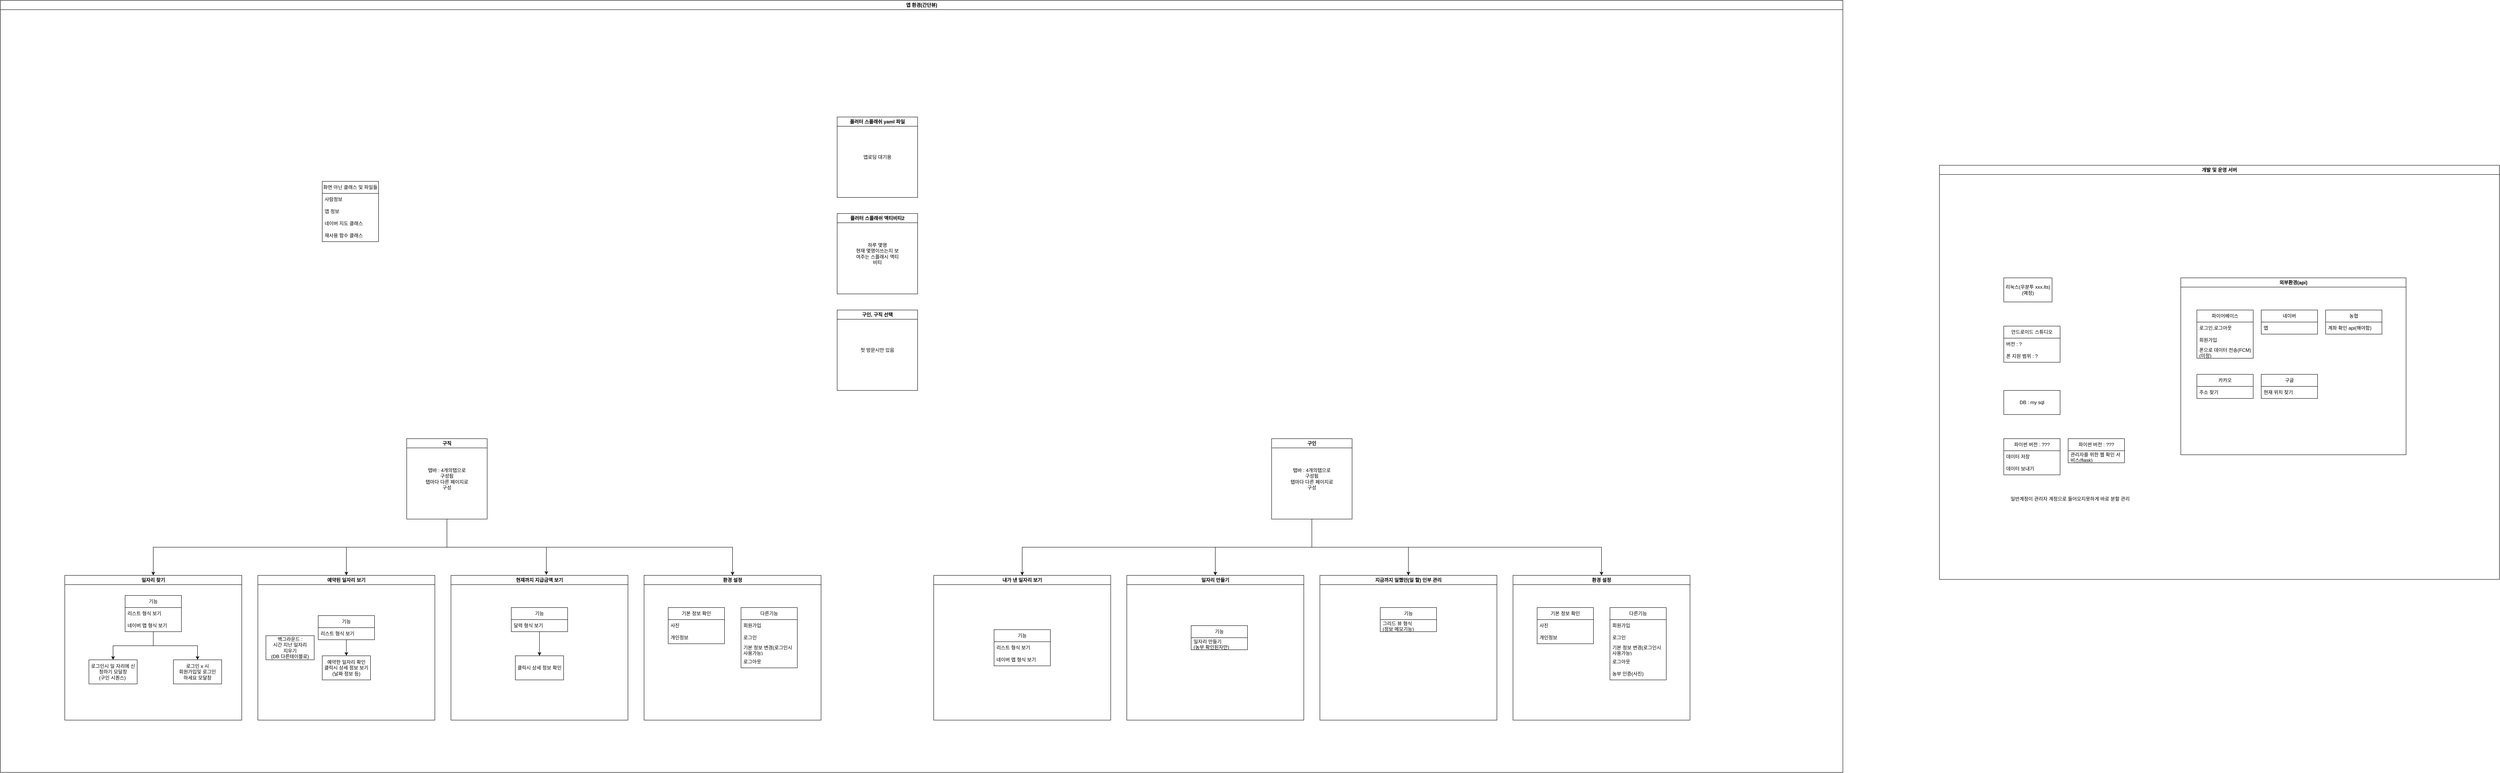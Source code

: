<mxfile version="24.8.6">
  <diagram name="페이지-1" id="TDYNMtbd1yHOxDJTU4Gy">
    <mxGraphModel dx="10254" dy="3767" grid="1" gridSize="10" guides="1" tooltips="1" connect="1" arrows="1" fold="1" page="1" pageScale="1" pageWidth="827" pageHeight="1169" math="0" shadow="0">
      <root>
        <mxCell id="0" />
        <mxCell id="1" parent="0" />
        <mxCell id="QQe4mR2kQ2VdSt_prMhj-5" value="플러터 스플래쉬 yaml 파일" style="swimlane;whiteSpace=wrap;html=1;" vertex="1" parent="1">
          <mxGeometry x="580" y="400" width="200" height="200" as="geometry" />
        </mxCell>
        <mxCell id="QQe4mR2kQ2VdSt_prMhj-7" value="앱로딩 대기용" style="text;html=1;align=center;verticalAlign=middle;whiteSpace=wrap;rounded=0;" vertex="1" parent="QQe4mR2kQ2VdSt_prMhj-5">
          <mxGeometry x="45" y="85" width="110" height="30" as="geometry" />
        </mxCell>
        <mxCell id="QQe4mR2kQ2VdSt_prMhj-8" value="플러터 스플래쉬 액티비티2" style="swimlane;whiteSpace=wrap;html=1;" vertex="1" parent="1">
          <mxGeometry x="580" y="640" width="200" height="200" as="geometry" />
        </mxCell>
        <mxCell id="QQe4mR2kQ2VdSt_prMhj-9" value="하루 몇명&lt;br&gt;현재 몇명이쓰는지 보여주는 스플래시 액티비티" style="text;html=1;align=center;verticalAlign=middle;whiteSpace=wrap;rounded=0;" vertex="1" parent="QQe4mR2kQ2VdSt_prMhj-8">
          <mxGeometry x="45" y="62.5" width="110" height="75" as="geometry" />
        </mxCell>
        <mxCell id="QQe4mR2kQ2VdSt_prMhj-11" value="구인, 구직 선택" style="swimlane;whiteSpace=wrap;html=1;" vertex="1" parent="1">
          <mxGeometry x="580" y="880" width="200" height="200" as="geometry" />
        </mxCell>
        <mxCell id="QQe4mR2kQ2VdSt_prMhj-12" value="첫 방문시만 있음" style="text;html=1;align=center;verticalAlign=middle;whiteSpace=wrap;rounded=0;" vertex="1" parent="QQe4mR2kQ2VdSt_prMhj-11">
          <mxGeometry x="45" y="62.5" width="110" height="75" as="geometry" />
        </mxCell>
        <mxCell id="QQe4mR2kQ2VdSt_prMhj-67" style="edgeStyle=orthogonalEdgeStyle;rounded=0;orthogonalLoop=1;jettySize=auto;html=1;" edge="1" parent="1" source="QQe4mR2kQ2VdSt_prMhj-13" target="QQe4mR2kQ2VdSt_prMhj-23">
          <mxGeometry relative="1" as="geometry">
            <Array as="points">
              <mxPoint x="-390" y="1470" />
              <mxPoint x="-1120" y="1470" />
            </Array>
          </mxGeometry>
        </mxCell>
        <mxCell id="QQe4mR2kQ2VdSt_prMhj-68" style="edgeStyle=orthogonalEdgeStyle;rounded=0;orthogonalLoop=1;jettySize=auto;html=1;" edge="1" parent="1" source="QQe4mR2kQ2VdSt_prMhj-13" target="QQe4mR2kQ2VdSt_prMhj-34">
          <mxGeometry relative="1" as="geometry" />
        </mxCell>
        <mxCell id="QQe4mR2kQ2VdSt_prMhj-70" style="edgeStyle=orthogonalEdgeStyle;rounded=0;orthogonalLoop=1;jettySize=auto;html=1;" edge="1" parent="1" source="QQe4mR2kQ2VdSt_prMhj-13" target="QQe4mR2kQ2VdSt_prMhj-53">
          <mxGeometry relative="1" as="geometry">
            <Array as="points">
              <mxPoint x="-390" y="1470" />
              <mxPoint x="320" y="1470" />
            </Array>
          </mxGeometry>
        </mxCell>
        <mxCell id="QQe4mR2kQ2VdSt_prMhj-13" value="구직" style="swimlane;whiteSpace=wrap;html=1;" vertex="1" parent="1">
          <mxGeometry x="-490" y="1200" width="200" height="200" as="geometry" />
        </mxCell>
        <mxCell id="QQe4mR2kQ2VdSt_prMhj-14" value="탭바 : 4개의탭으로 구성됨&lt;div&gt;탭마다 다른 페이지로 구성&lt;/div&gt;" style="text;html=1;align=center;verticalAlign=middle;whiteSpace=wrap;rounded=0;" vertex="1" parent="QQe4mR2kQ2VdSt_prMhj-13">
          <mxGeometry x="45" y="62.5" width="110" height="75" as="geometry" />
        </mxCell>
        <mxCell id="QQe4mR2kQ2VdSt_prMhj-108" style="edgeStyle=orthogonalEdgeStyle;rounded=0;orthogonalLoop=1;jettySize=auto;html=1;" edge="1" parent="1" source="QQe4mR2kQ2VdSt_prMhj-15" target="QQe4mR2kQ2VdSt_prMhj-74">
          <mxGeometry relative="1" as="geometry">
            <Array as="points">
              <mxPoint x="1760" y="1470" />
              <mxPoint x="1040" y="1470" />
            </Array>
          </mxGeometry>
        </mxCell>
        <mxCell id="QQe4mR2kQ2VdSt_prMhj-111" style="edgeStyle=orthogonalEdgeStyle;rounded=0;orthogonalLoop=1;jettySize=auto;html=1;" edge="1" parent="1" source="QQe4mR2kQ2VdSt_prMhj-15" target="QQe4mR2kQ2VdSt_prMhj-82">
          <mxGeometry relative="1" as="geometry" />
        </mxCell>
        <mxCell id="QQe4mR2kQ2VdSt_prMhj-112" style="edgeStyle=orthogonalEdgeStyle;rounded=0;orthogonalLoop=1;jettySize=auto;html=1;" edge="1" parent="1" source="QQe4mR2kQ2VdSt_prMhj-15" target="QQe4mR2kQ2VdSt_prMhj-88">
          <mxGeometry relative="1" as="geometry" />
        </mxCell>
        <mxCell id="QQe4mR2kQ2VdSt_prMhj-113" style="edgeStyle=orthogonalEdgeStyle;rounded=0;orthogonalLoop=1;jettySize=auto;html=1;" edge="1" parent="1" source="QQe4mR2kQ2VdSt_prMhj-15" target="QQe4mR2kQ2VdSt_prMhj-93">
          <mxGeometry relative="1" as="geometry">
            <Array as="points">
              <mxPoint x="1760" y="1470" />
              <mxPoint x="2480" y="1470" />
            </Array>
          </mxGeometry>
        </mxCell>
        <mxCell id="QQe4mR2kQ2VdSt_prMhj-15" value="구인" style="swimlane;whiteSpace=wrap;html=1;" vertex="1" parent="1">
          <mxGeometry x="1660" y="1200" width="200" height="200" as="geometry" />
        </mxCell>
        <mxCell id="QQe4mR2kQ2VdSt_prMhj-110" value="탭바 : 4개의탭으로 구성됨&lt;div&gt;탭마다 다른 페이지로 구성&lt;/div&gt;" style="text;html=1;align=center;verticalAlign=middle;whiteSpace=wrap;rounded=0;" vertex="1" parent="QQe4mR2kQ2VdSt_prMhj-15">
          <mxGeometry x="45" y="62.5" width="110" height="75" as="geometry" />
        </mxCell>
        <mxCell id="QQe4mR2kQ2VdSt_prMhj-18" value="화면 아닌 클래스 및 파일들" style="swimlane;fontStyle=0;childLayout=stackLayout;horizontal=1;startSize=30;horizontalStack=0;resizeParent=1;resizeParentMax=0;resizeLast=0;collapsible=1;marginBottom=0;whiteSpace=wrap;html=1;" vertex="1" parent="1">
          <mxGeometry x="-700" y="560" width="140" height="150" as="geometry" />
        </mxCell>
        <mxCell id="QQe4mR2kQ2VdSt_prMhj-19" value="사람정보" style="text;strokeColor=none;fillColor=none;align=left;verticalAlign=middle;spacingLeft=4;spacingRight=4;overflow=hidden;points=[[0,0.5],[1,0.5]];portConstraint=eastwest;rotatable=0;whiteSpace=wrap;html=1;" vertex="1" parent="QQe4mR2kQ2VdSt_prMhj-18">
          <mxGeometry y="30" width="140" height="30" as="geometry" />
        </mxCell>
        <mxCell id="QQe4mR2kQ2VdSt_prMhj-20" value="앱 정보" style="text;strokeColor=none;fillColor=none;align=left;verticalAlign=middle;spacingLeft=4;spacingRight=4;overflow=hidden;points=[[0,0.5],[1,0.5]];portConstraint=eastwest;rotatable=0;whiteSpace=wrap;html=1;" vertex="1" parent="QQe4mR2kQ2VdSt_prMhj-18">
          <mxGeometry y="60" width="140" height="30" as="geometry" />
        </mxCell>
        <mxCell id="QQe4mR2kQ2VdSt_prMhj-21" value="네이버 지도 클래스" style="text;strokeColor=none;fillColor=none;align=left;verticalAlign=middle;spacingLeft=4;spacingRight=4;overflow=hidden;points=[[0,0.5],[1,0.5]];portConstraint=eastwest;rotatable=0;whiteSpace=wrap;html=1;" vertex="1" parent="QQe4mR2kQ2VdSt_prMhj-18">
          <mxGeometry y="90" width="140" height="30" as="geometry" />
        </mxCell>
        <mxCell id="QQe4mR2kQ2VdSt_prMhj-22" value="재사용 함수 클래스" style="text;strokeColor=none;fillColor=none;align=left;verticalAlign=middle;spacingLeft=4;spacingRight=4;overflow=hidden;points=[[0,0.5],[1,0.5]];portConstraint=eastwest;rotatable=0;whiteSpace=wrap;html=1;" vertex="1" parent="QQe4mR2kQ2VdSt_prMhj-18">
          <mxGeometry y="120" width="140" height="30" as="geometry" />
        </mxCell>
        <mxCell id="QQe4mR2kQ2VdSt_prMhj-23" value="일자리 찾기" style="swimlane;whiteSpace=wrap;html=1;startSize=23;" vertex="1" parent="1">
          <mxGeometry x="-1340" y="1540" width="440" height="360" as="geometry" />
        </mxCell>
        <mxCell id="QQe4mR2kQ2VdSt_prMhj-32" style="edgeStyle=orthogonalEdgeStyle;rounded=0;orthogonalLoop=1;jettySize=auto;html=1;entryX=0.5;entryY=0;entryDx=0;entryDy=0;" edge="1" parent="QQe4mR2kQ2VdSt_prMhj-23" source="QQe4mR2kQ2VdSt_prMhj-24" target="QQe4mR2kQ2VdSt_prMhj-31">
          <mxGeometry relative="1" as="geometry" />
        </mxCell>
        <mxCell id="QQe4mR2kQ2VdSt_prMhj-33" style="edgeStyle=orthogonalEdgeStyle;rounded=0;orthogonalLoop=1;jettySize=auto;html=1;" edge="1" parent="QQe4mR2kQ2VdSt_prMhj-23" source="QQe4mR2kQ2VdSt_prMhj-24" target="QQe4mR2kQ2VdSt_prMhj-30">
          <mxGeometry relative="1" as="geometry" />
        </mxCell>
        <mxCell id="QQe4mR2kQ2VdSt_prMhj-24" value="기능" style="swimlane;fontStyle=0;childLayout=stackLayout;horizontal=1;startSize=30;horizontalStack=0;resizeParent=1;resizeParentMax=0;resizeLast=0;collapsible=1;marginBottom=0;whiteSpace=wrap;html=1;" vertex="1" parent="QQe4mR2kQ2VdSt_prMhj-23">
          <mxGeometry x="150" y="50" width="140" height="90" as="geometry" />
        </mxCell>
        <mxCell id="QQe4mR2kQ2VdSt_prMhj-25" value="리스트 형식 보기" style="text;strokeColor=none;fillColor=none;align=left;verticalAlign=middle;spacingLeft=4;spacingRight=4;overflow=hidden;points=[[0,0.5],[1,0.5]];portConstraint=eastwest;rotatable=0;whiteSpace=wrap;html=1;" vertex="1" parent="QQe4mR2kQ2VdSt_prMhj-24">
          <mxGeometry y="30" width="140" height="30" as="geometry" />
        </mxCell>
        <mxCell id="QQe4mR2kQ2VdSt_prMhj-26" value="네이버 맵 형식 보기" style="text;strokeColor=none;fillColor=none;align=left;verticalAlign=middle;spacingLeft=4;spacingRight=4;overflow=hidden;points=[[0,0.5],[1,0.5]];portConstraint=eastwest;rotatable=0;whiteSpace=wrap;html=1;" vertex="1" parent="QQe4mR2kQ2VdSt_prMhj-24">
          <mxGeometry y="60" width="140" height="30" as="geometry" />
        </mxCell>
        <mxCell id="QQe4mR2kQ2VdSt_prMhj-30" value="로그인 x 시&lt;br&gt;회원가입및 로그인&lt;br&gt;하세요 모달창" style="rounded=0;whiteSpace=wrap;html=1;" vertex="1" parent="QQe4mR2kQ2VdSt_prMhj-23">
          <mxGeometry x="270" y="210" width="120" height="60" as="geometry" />
        </mxCell>
        <mxCell id="QQe4mR2kQ2VdSt_prMhj-31" value="로그인시 일 자리에 신청하기 모달창&lt;div&gt;(구인 시퀀스)&amp;nbsp;&lt;/div&gt;" style="rounded=0;whiteSpace=wrap;html=1;" vertex="1" parent="QQe4mR2kQ2VdSt_prMhj-23">
          <mxGeometry x="60" y="210" width="120" height="60" as="geometry" />
        </mxCell>
        <mxCell id="QQe4mR2kQ2VdSt_prMhj-34" value="예약된 일자리 보기" style="swimlane;whiteSpace=wrap;html=1;startSize=23;" vertex="1" parent="1">
          <mxGeometry x="-860" y="1540" width="440" height="360" as="geometry" />
        </mxCell>
        <mxCell id="QQe4mR2kQ2VdSt_prMhj-35" style="edgeStyle=orthogonalEdgeStyle;rounded=0;orthogonalLoop=1;jettySize=auto;html=1;entryX=0.5;entryY=0;entryDx=0;entryDy=0;" edge="1" parent="QQe4mR2kQ2VdSt_prMhj-34" source="QQe4mR2kQ2VdSt_prMhj-37" target="QQe4mR2kQ2VdSt_prMhj-41">
          <mxGeometry relative="1" as="geometry" />
        </mxCell>
        <mxCell id="QQe4mR2kQ2VdSt_prMhj-37" value="기능" style="swimlane;fontStyle=0;childLayout=stackLayout;horizontal=1;startSize=30;horizontalStack=0;resizeParent=1;resizeParentMax=0;resizeLast=0;collapsible=1;marginBottom=0;whiteSpace=wrap;html=1;" vertex="1" parent="QQe4mR2kQ2VdSt_prMhj-34">
          <mxGeometry x="150" y="100" width="140" height="60" as="geometry" />
        </mxCell>
        <mxCell id="QQe4mR2kQ2VdSt_prMhj-38" value="리스트 형식 보기" style="text;strokeColor=none;fillColor=none;align=left;verticalAlign=middle;spacingLeft=4;spacingRight=4;overflow=hidden;points=[[0,0.5],[1,0.5]];portConstraint=eastwest;rotatable=0;whiteSpace=wrap;html=1;" vertex="1" parent="QQe4mR2kQ2VdSt_prMhj-37">
          <mxGeometry y="30" width="140" height="30" as="geometry" />
        </mxCell>
        <mxCell id="QQe4mR2kQ2VdSt_prMhj-41" value="예약한 일자리 확인&lt;br&gt;클릭시 상세 정보 보기&lt;br&gt;(날짜 정보 등)" style="rounded=0;whiteSpace=wrap;html=1;" vertex="1" parent="QQe4mR2kQ2VdSt_prMhj-34">
          <mxGeometry x="160" y="200" width="120" height="60" as="geometry" />
        </mxCell>
        <mxCell id="QQe4mR2kQ2VdSt_prMhj-50" value="백그라운드 :&lt;br&gt;시간 지난 일자리&lt;br&gt;&lt;div&gt;지우기&lt;/div&gt;&lt;div&gt;(DB 다른테이블로)&lt;/div&gt;" style="rounded=0;whiteSpace=wrap;html=1;" vertex="1" parent="QQe4mR2kQ2VdSt_prMhj-34">
          <mxGeometry x="20" y="150" width="120" height="60" as="geometry" />
        </mxCell>
        <mxCell id="QQe4mR2kQ2VdSt_prMhj-42" value="현재까지 지급금액 보기" style="swimlane;whiteSpace=wrap;html=1;startSize=23;" vertex="1" parent="1">
          <mxGeometry x="-380" y="1540" width="440" height="360" as="geometry" />
        </mxCell>
        <mxCell id="QQe4mR2kQ2VdSt_prMhj-43" style="edgeStyle=orthogonalEdgeStyle;rounded=0;orthogonalLoop=1;jettySize=auto;html=1;entryX=0.5;entryY=0;entryDx=0;entryDy=0;" edge="1" parent="QQe4mR2kQ2VdSt_prMhj-42" source="QQe4mR2kQ2VdSt_prMhj-45" target="QQe4mR2kQ2VdSt_prMhj-49">
          <mxGeometry relative="1" as="geometry" />
        </mxCell>
        <mxCell id="QQe4mR2kQ2VdSt_prMhj-45" value="기능" style="swimlane;fontStyle=0;childLayout=stackLayout;horizontal=1;startSize=30;horizontalStack=0;resizeParent=1;resizeParentMax=0;resizeLast=0;collapsible=1;marginBottom=0;whiteSpace=wrap;html=1;" vertex="1" parent="QQe4mR2kQ2VdSt_prMhj-42">
          <mxGeometry x="150" y="80" width="140" height="60" as="geometry" />
        </mxCell>
        <mxCell id="QQe4mR2kQ2VdSt_prMhj-46" value="달력 형식 보기" style="text;strokeColor=none;fillColor=none;align=left;verticalAlign=middle;spacingLeft=4;spacingRight=4;overflow=hidden;points=[[0,0.5],[1,0.5]];portConstraint=eastwest;rotatable=0;whiteSpace=wrap;html=1;" vertex="1" parent="QQe4mR2kQ2VdSt_prMhj-45">
          <mxGeometry y="30" width="140" height="30" as="geometry" />
        </mxCell>
        <mxCell id="QQe4mR2kQ2VdSt_prMhj-49" value="클릭시 상세 정보&amp;nbsp;확인" style="rounded=0;whiteSpace=wrap;html=1;" vertex="1" parent="QQe4mR2kQ2VdSt_prMhj-42">
          <mxGeometry x="160" y="200" width="120" height="60" as="geometry" />
        </mxCell>
        <mxCell id="QQe4mR2kQ2VdSt_prMhj-53" value="환경 설정" style="swimlane;whiteSpace=wrap;html=1;startSize=23;" vertex="1" parent="1">
          <mxGeometry x="100" y="1540" width="440" height="360" as="geometry" />
        </mxCell>
        <mxCell id="QQe4mR2kQ2VdSt_prMhj-60" value="기본 정보 확인" style="swimlane;fontStyle=0;childLayout=stackLayout;horizontal=1;startSize=30;horizontalStack=0;resizeParent=1;resizeParentMax=0;resizeLast=0;collapsible=1;marginBottom=0;whiteSpace=wrap;html=1;" vertex="1" parent="QQe4mR2kQ2VdSt_prMhj-53">
          <mxGeometry x="60" y="80" width="140" height="90" as="geometry" />
        </mxCell>
        <mxCell id="QQe4mR2kQ2VdSt_prMhj-61" value="사진" style="text;strokeColor=none;fillColor=none;align=left;verticalAlign=middle;spacingLeft=4;spacingRight=4;overflow=hidden;points=[[0,0.5],[1,0.5]];portConstraint=eastwest;rotatable=0;whiteSpace=wrap;html=1;" vertex="1" parent="QQe4mR2kQ2VdSt_prMhj-60">
          <mxGeometry y="30" width="140" height="30" as="geometry" />
        </mxCell>
        <mxCell id="QQe4mR2kQ2VdSt_prMhj-62" value="개인정보" style="text;strokeColor=none;fillColor=none;align=left;verticalAlign=middle;spacingLeft=4;spacingRight=4;overflow=hidden;points=[[0,0.5],[1,0.5]];portConstraint=eastwest;rotatable=0;whiteSpace=wrap;html=1;" vertex="1" parent="QQe4mR2kQ2VdSt_prMhj-60">
          <mxGeometry y="60" width="140" height="30" as="geometry" />
        </mxCell>
        <mxCell id="QQe4mR2kQ2VdSt_prMhj-64" value="다른기능" style="swimlane;fontStyle=0;childLayout=stackLayout;horizontal=1;startSize=30;horizontalStack=0;resizeParent=1;resizeParentMax=0;resizeLast=0;collapsible=1;marginBottom=0;whiteSpace=wrap;html=1;" vertex="1" parent="QQe4mR2kQ2VdSt_prMhj-53">
          <mxGeometry x="241" y="80" width="140" height="150" as="geometry" />
        </mxCell>
        <mxCell id="QQe4mR2kQ2VdSt_prMhj-65" value="회원가입" style="text;strokeColor=none;fillColor=none;align=left;verticalAlign=middle;spacingLeft=4;spacingRight=4;overflow=hidden;points=[[0,0.5],[1,0.5]];portConstraint=eastwest;rotatable=0;whiteSpace=wrap;html=1;" vertex="1" parent="QQe4mR2kQ2VdSt_prMhj-64">
          <mxGeometry y="30" width="140" height="30" as="geometry" />
        </mxCell>
        <mxCell id="QQe4mR2kQ2VdSt_prMhj-66" value="로그인" style="text;strokeColor=none;fillColor=none;align=left;verticalAlign=middle;spacingLeft=4;spacingRight=4;overflow=hidden;points=[[0,0.5],[1,0.5]];portConstraint=eastwest;rotatable=0;whiteSpace=wrap;html=1;" vertex="1" parent="QQe4mR2kQ2VdSt_prMhj-64">
          <mxGeometry y="60" width="140" height="30" as="geometry" />
        </mxCell>
        <mxCell id="QQe4mR2kQ2VdSt_prMhj-71" value="기본 정보 변경(로그인시 사용가능)" style="text;strokeColor=none;fillColor=none;align=left;verticalAlign=middle;spacingLeft=4;spacingRight=4;overflow=hidden;points=[[0,0.5],[1,0.5]];portConstraint=eastwest;rotatable=0;whiteSpace=wrap;html=1;" vertex="1" parent="QQe4mR2kQ2VdSt_prMhj-64">
          <mxGeometry y="90" width="140" height="30" as="geometry" />
        </mxCell>
        <mxCell id="QQe4mR2kQ2VdSt_prMhj-72" value="로그아웃" style="text;strokeColor=none;fillColor=none;align=left;verticalAlign=middle;spacingLeft=4;spacingRight=4;overflow=hidden;points=[[0,0.5],[1,0.5]];portConstraint=eastwest;rotatable=0;whiteSpace=wrap;html=1;" vertex="1" parent="QQe4mR2kQ2VdSt_prMhj-64">
          <mxGeometry y="120" width="140" height="30" as="geometry" />
        </mxCell>
        <mxCell id="QQe4mR2kQ2VdSt_prMhj-69" style="edgeStyle=orthogonalEdgeStyle;rounded=0;orthogonalLoop=1;jettySize=auto;html=1;entryX=0.539;entryY=-0.004;entryDx=0;entryDy=0;entryPerimeter=0;" edge="1" parent="1" source="QQe4mR2kQ2VdSt_prMhj-13" target="QQe4mR2kQ2VdSt_prMhj-42">
          <mxGeometry relative="1" as="geometry" />
        </mxCell>
        <mxCell id="QQe4mR2kQ2VdSt_prMhj-74" value="내가 낸 일자리 보기" style="swimlane;whiteSpace=wrap;html=1;startSize=23;" vertex="1" parent="1">
          <mxGeometry x="820" y="1540" width="440" height="360" as="geometry" />
        </mxCell>
        <mxCell id="QQe4mR2kQ2VdSt_prMhj-77" value="기능" style="swimlane;fontStyle=0;childLayout=stackLayout;horizontal=1;startSize=30;horizontalStack=0;resizeParent=1;resizeParentMax=0;resizeLast=0;collapsible=1;marginBottom=0;whiteSpace=wrap;html=1;" vertex="1" parent="QQe4mR2kQ2VdSt_prMhj-74">
          <mxGeometry x="150" y="135" width="140" height="90" as="geometry" />
        </mxCell>
        <mxCell id="QQe4mR2kQ2VdSt_prMhj-78" value="리스트 형식 보기" style="text;strokeColor=none;fillColor=none;align=left;verticalAlign=middle;spacingLeft=4;spacingRight=4;overflow=hidden;points=[[0,0.5],[1,0.5]];portConstraint=eastwest;rotatable=0;whiteSpace=wrap;html=1;" vertex="1" parent="QQe4mR2kQ2VdSt_prMhj-77">
          <mxGeometry y="30" width="140" height="30" as="geometry" />
        </mxCell>
        <mxCell id="QQe4mR2kQ2VdSt_prMhj-79" value="네이버 맵 형식 보기" style="text;strokeColor=none;fillColor=none;align=left;verticalAlign=middle;spacingLeft=4;spacingRight=4;overflow=hidden;points=[[0,0.5],[1,0.5]];portConstraint=eastwest;rotatable=0;whiteSpace=wrap;html=1;" vertex="1" parent="QQe4mR2kQ2VdSt_prMhj-77">
          <mxGeometry y="60" width="140" height="30" as="geometry" />
        </mxCell>
        <mxCell id="QQe4mR2kQ2VdSt_prMhj-82" value="일자리 만들기" style="swimlane;whiteSpace=wrap;html=1;startSize=23;" vertex="1" parent="1">
          <mxGeometry x="1300" y="1540" width="440" height="360" as="geometry" />
        </mxCell>
        <mxCell id="QQe4mR2kQ2VdSt_prMhj-84" value="기능" style="swimlane;fontStyle=0;childLayout=stackLayout;horizontal=1;startSize=30;horizontalStack=0;resizeParent=1;resizeParentMax=0;resizeLast=0;collapsible=1;marginBottom=0;whiteSpace=wrap;html=1;" vertex="1" parent="QQe4mR2kQ2VdSt_prMhj-82">
          <mxGeometry x="160" y="125" width="140" height="60" as="geometry" />
        </mxCell>
        <mxCell id="QQe4mR2kQ2VdSt_prMhj-85" value="일자리 만들기&lt;br&gt;(농부 확인된자만)" style="text;strokeColor=none;fillColor=none;align=left;verticalAlign=middle;spacingLeft=4;spacingRight=4;overflow=hidden;points=[[0,0.5],[1,0.5]];portConstraint=eastwest;rotatable=0;whiteSpace=wrap;html=1;" vertex="1" parent="QQe4mR2kQ2VdSt_prMhj-84">
          <mxGeometry y="30" width="140" height="30" as="geometry" />
        </mxCell>
        <mxCell id="QQe4mR2kQ2VdSt_prMhj-88" value="지금까지 일했던(일 할) 인부 관리" style="swimlane;whiteSpace=wrap;html=1;startSize=23;" vertex="1" parent="1">
          <mxGeometry x="1780" y="1540" width="440" height="360" as="geometry" />
        </mxCell>
        <mxCell id="QQe4mR2kQ2VdSt_prMhj-90" value="기능" style="swimlane;fontStyle=0;childLayout=stackLayout;horizontal=1;startSize=30;horizontalStack=0;resizeParent=1;resizeParentMax=0;resizeLast=0;collapsible=1;marginBottom=0;whiteSpace=wrap;html=1;" vertex="1" parent="QQe4mR2kQ2VdSt_prMhj-88">
          <mxGeometry x="150" y="80" width="140" height="60" as="geometry" />
        </mxCell>
        <mxCell id="QQe4mR2kQ2VdSt_prMhj-91" value="그리드 뷰 형식&lt;div&gt;(정보 메모기능)&lt;/div&gt;" style="text;strokeColor=none;fillColor=none;align=left;verticalAlign=middle;spacingLeft=4;spacingRight=4;overflow=hidden;points=[[0,0.5],[1,0.5]];portConstraint=eastwest;rotatable=0;whiteSpace=wrap;html=1;" vertex="1" parent="QQe4mR2kQ2VdSt_prMhj-90">
          <mxGeometry y="30" width="140" height="30" as="geometry" />
        </mxCell>
        <mxCell id="QQe4mR2kQ2VdSt_prMhj-93" value="환경 설정" style="swimlane;whiteSpace=wrap;html=1;startSize=23;" vertex="1" parent="1">
          <mxGeometry x="2260" y="1540" width="440" height="360" as="geometry" />
        </mxCell>
        <mxCell id="QQe4mR2kQ2VdSt_prMhj-94" value="기본 정보 확인" style="swimlane;fontStyle=0;childLayout=stackLayout;horizontal=1;startSize=30;horizontalStack=0;resizeParent=1;resizeParentMax=0;resizeLast=0;collapsible=1;marginBottom=0;whiteSpace=wrap;html=1;" vertex="1" parent="QQe4mR2kQ2VdSt_prMhj-93">
          <mxGeometry x="60" y="80" width="140" height="90" as="geometry" />
        </mxCell>
        <mxCell id="QQe4mR2kQ2VdSt_prMhj-95" value="사진" style="text;strokeColor=none;fillColor=none;align=left;verticalAlign=middle;spacingLeft=4;spacingRight=4;overflow=hidden;points=[[0,0.5],[1,0.5]];portConstraint=eastwest;rotatable=0;whiteSpace=wrap;html=1;" vertex="1" parent="QQe4mR2kQ2VdSt_prMhj-94">
          <mxGeometry y="30" width="140" height="30" as="geometry" />
        </mxCell>
        <mxCell id="QQe4mR2kQ2VdSt_prMhj-96" value="개인정보" style="text;strokeColor=none;fillColor=none;align=left;verticalAlign=middle;spacingLeft=4;spacingRight=4;overflow=hidden;points=[[0,0.5],[1,0.5]];portConstraint=eastwest;rotatable=0;whiteSpace=wrap;html=1;" vertex="1" parent="QQe4mR2kQ2VdSt_prMhj-94">
          <mxGeometry y="60" width="140" height="30" as="geometry" />
        </mxCell>
        <mxCell id="QQe4mR2kQ2VdSt_prMhj-97" value="다른기능" style="swimlane;fontStyle=0;childLayout=stackLayout;horizontal=1;startSize=30;horizontalStack=0;resizeParent=1;resizeParentMax=0;resizeLast=0;collapsible=1;marginBottom=0;whiteSpace=wrap;html=1;" vertex="1" parent="QQe4mR2kQ2VdSt_prMhj-93">
          <mxGeometry x="241" y="80" width="140" height="180" as="geometry" />
        </mxCell>
        <mxCell id="QQe4mR2kQ2VdSt_prMhj-98" value="회원가입" style="text;strokeColor=none;fillColor=none;align=left;verticalAlign=middle;spacingLeft=4;spacingRight=4;overflow=hidden;points=[[0,0.5],[1,0.5]];portConstraint=eastwest;rotatable=0;whiteSpace=wrap;html=1;" vertex="1" parent="QQe4mR2kQ2VdSt_prMhj-97">
          <mxGeometry y="30" width="140" height="30" as="geometry" />
        </mxCell>
        <mxCell id="QQe4mR2kQ2VdSt_prMhj-99" value="로그인" style="text;strokeColor=none;fillColor=none;align=left;verticalAlign=middle;spacingLeft=4;spacingRight=4;overflow=hidden;points=[[0,0.5],[1,0.5]];portConstraint=eastwest;rotatable=0;whiteSpace=wrap;html=1;" vertex="1" parent="QQe4mR2kQ2VdSt_prMhj-97">
          <mxGeometry y="60" width="140" height="30" as="geometry" />
        </mxCell>
        <mxCell id="QQe4mR2kQ2VdSt_prMhj-100" value="기본 정보 변경(로그인시 사용가능)" style="text;strokeColor=none;fillColor=none;align=left;verticalAlign=middle;spacingLeft=4;spacingRight=4;overflow=hidden;points=[[0,0.5],[1,0.5]];portConstraint=eastwest;rotatable=0;whiteSpace=wrap;html=1;" vertex="1" parent="QQe4mR2kQ2VdSt_prMhj-97">
          <mxGeometry y="90" width="140" height="30" as="geometry" />
        </mxCell>
        <mxCell id="QQe4mR2kQ2VdSt_prMhj-101" value="로그아웃" style="text;strokeColor=none;fillColor=none;align=left;verticalAlign=middle;spacingLeft=4;spacingRight=4;overflow=hidden;points=[[0,0.5],[1,0.5]];portConstraint=eastwest;rotatable=0;whiteSpace=wrap;html=1;" vertex="1" parent="QQe4mR2kQ2VdSt_prMhj-97">
          <mxGeometry y="120" width="140" height="30" as="geometry" />
        </mxCell>
        <mxCell id="QQe4mR2kQ2VdSt_prMhj-107" value="농부 인증(사진)" style="text;strokeColor=none;fillColor=none;align=left;verticalAlign=middle;spacingLeft=4;spacingRight=4;overflow=hidden;points=[[0,0.5],[1,0.5]];portConstraint=eastwest;rotatable=0;whiteSpace=wrap;html=1;" vertex="1" parent="QQe4mR2kQ2VdSt_prMhj-97">
          <mxGeometry y="150" width="140" height="30" as="geometry" />
        </mxCell>
        <mxCell id="QQe4mR2kQ2VdSt_prMhj-114" value="앱 환경(간단뷰)" style="swimlane;whiteSpace=wrap;html=1;" vertex="1" parent="1">
          <mxGeometry x="-1500" y="110" width="4580" height="1920" as="geometry" />
        </mxCell>
        <mxCell id="QQe4mR2kQ2VdSt_prMhj-115" value="개발 및 운영 서버" style="swimlane;whiteSpace=wrap;html=1;" vertex="1" parent="1">
          <mxGeometry x="3320" y="520" width="1392" height="1030" as="geometry" />
        </mxCell>
        <mxCell id="QQe4mR2kQ2VdSt_prMhj-121" value="리눅스(우분투 xxx.lts)&lt;br&gt;(예정)" style="rounded=0;whiteSpace=wrap;html=1;" vertex="1" parent="QQe4mR2kQ2VdSt_prMhj-115">
          <mxGeometry x="160" y="280" width="120" height="60" as="geometry" />
        </mxCell>
        <mxCell id="QQe4mR2kQ2VdSt_prMhj-129" value="외부환경(api)" style="swimlane;whiteSpace=wrap;html=1;" vertex="1" parent="QQe4mR2kQ2VdSt_prMhj-115">
          <mxGeometry x="600" y="280" width="560" height="440" as="geometry" />
        </mxCell>
        <mxCell id="QQe4mR2kQ2VdSt_prMhj-125" value="파이어베이스" style="swimlane;fontStyle=0;childLayout=stackLayout;horizontal=1;startSize=30;horizontalStack=0;resizeParent=1;resizeParentMax=0;resizeLast=0;collapsible=1;marginBottom=0;whiteSpace=wrap;html=1;" vertex="1" parent="QQe4mR2kQ2VdSt_prMhj-129">
          <mxGeometry x="40" y="80" width="140" height="120" as="geometry" />
        </mxCell>
        <mxCell id="QQe4mR2kQ2VdSt_prMhj-126" value="로그인,로그아웃" style="text;strokeColor=none;fillColor=none;align=left;verticalAlign=middle;spacingLeft=4;spacingRight=4;overflow=hidden;points=[[0,0.5],[1,0.5]];portConstraint=eastwest;rotatable=0;whiteSpace=wrap;html=1;" vertex="1" parent="QQe4mR2kQ2VdSt_prMhj-125">
          <mxGeometry y="30" width="140" height="30" as="geometry" />
        </mxCell>
        <mxCell id="QQe4mR2kQ2VdSt_prMhj-127" value="회원가입" style="text;strokeColor=none;fillColor=none;align=left;verticalAlign=middle;spacingLeft=4;spacingRight=4;overflow=hidden;points=[[0,0.5],[1,0.5]];portConstraint=eastwest;rotatable=0;whiteSpace=wrap;html=1;" vertex="1" parent="QQe4mR2kQ2VdSt_prMhj-125">
          <mxGeometry y="60" width="140" height="30" as="geometry" />
        </mxCell>
        <mxCell id="QQe4mR2kQ2VdSt_prMhj-128" value="폰으로 데이터 전송(FCM)(미정)" style="text;strokeColor=none;fillColor=none;align=left;verticalAlign=middle;spacingLeft=4;spacingRight=4;overflow=hidden;points=[[0,0.5],[1,0.5]];portConstraint=eastwest;rotatable=0;whiteSpace=wrap;html=1;" vertex="1" parent="QQe4mR2kQ2VdSt_prMhj-125">
          <mxGeometry y="90" width="140" height="30" as="geometry" />
        </mxCell>
        <mxCell id="QQe4mR2kQ2VdSt_prMhj-130" value="네이버" style="swimlane;fontStyle=0;childLayout=stackLayout;horizontal=1;startSize=30;horizontalStack=0;resizeParent=1;resizeParentMax=0;resizeLast=0;collapsible=1;marginBottom=0;whiteSpace=wrap;html=1;" vertex="1" parent="QQe4mR2kQ2VdSt_prMhj-129">
          <mxGeometry x="200" y="80" width="140" height="60" as="geometry" />
        </mxCell>
        <mxCell id="QQe4mR2kQ2VdSt_prMhj-131" value="맵" style="text;strokeColor=none;fillColor=none;align=left;verticalAlign=middle;spacingLeft=4;spacingRight=4;overflow=hidden;points=[[0,0.5],[1,0.5]];portConstraint=eastwest;rotatable=0;whiteSpace=wrap;html=1;" vertex="1" parent="QQe4mR2kQ2VdSt_prMhj-130">
          <mxGeometry y="30" width="140" height="30" as="geometry" />
        </mxCell>
        <mxCell id="QQe4mR2kQ2VdSt_prMhj-134" value="카카오" style="swimlane;fontStyle=0;childLayout=stackLayout;horizontal=1;startSize=30;horizontalStack=0;resizeParent=1;resizeParentMax=0;resizeLast=0;collapsible=1;marginBottom=0;whiteSpace=wrap;html=1;" vertex="1" parent="QQe4mR2kQ2VdSt_prMhj-129">
          <mxGeometry x="40" y="240" width="140" height="60" as="geometry" />
        </mxCell>
        <mxCell id="QQe4mR2kQ2VdSt_prMhj-135" value="주소 찾기" style="text;strokeColor=none;fillColor=none;align=left;verticalAlign=middle;spacingLeft=4;spacingRight=4;overflow=hidden;points=[[0,0.5],[1,0.5]];portConstraint=eastwest;rotatable=0;whiteSpace=wrap;html=1;" vertex="1" parent="QQe4mR2kQ2VdSt_prMhj-134">
          <mxGeometry y="30" width="140" height="30" as="geometry" />
        </mxCell>
        <mxCell id="QQe4mR2kQ2VdSt_prMhj-136" value="구글" style="swimlane;fontStyle=0;childLayout=stackLayout;horizontal=1;startSize=30;horizontalStack=0;resizeParent=1;resizeParentMax=0;resizeLast=0;collapsible=1;marginBottom=0;whiteSpace=wrap;html=1;" vertex="1" parent="QQe4mR2kQ2VdSt_prMhj-129">
          <mxGeometry x="200" y="240" width="140" height="60" as="geometry" />
        </mxCell>
        <mxCell id="QQe4mR2kQ2VdSt_prMhj-137" value="현재 위치 찾기" style="text;strokeColor=none;fillColor=none;align=left;verticalAlign=middle;spacingLeft=4;spacingRight=4;overflow=hidden;points=[[0,0.5],[1,0.5]];portConstraint=eastwest;rotatable=0;whiteSpace=wrap;html=1;" vertex="1" parent="QQe4mR2kQ2VdSt_prMhj-136">
          <mxGeometry y="30" width="140" height="30" as="geometry" />
        </mxCell>
        <mxCell id="QQe4mR2kQ2VdSt_prMhj-142" value="농협" style="swimlane;fontStyle=0;childLayout=stackLayout;horizontal=1;startSize=30;horizontalStack=0;resizeParent=1;resizeParentMax=0;resizeLast=0;collapsible=1;marginBottom=0;whiteSpace=wrap;html=1;" vertex="1" parent="QQe4mR2kQ2VdSt_prMhj-129">
          <mxGeometry x="360" y="80" width="140" height="60" as="geometry" />
        </mxCell>
        <mxCell id="QQe4mR2kQ2VdSt_prMhj-143" value="계좌 확인 api(해야함)" style="text;strokeColor=none;fillColor=none;align=left;verticalAlign=middle;spacingLeft=4;spacingRight=4;overflow=hidden;points=[[0,0.5],[1,0.5]];portConstraint=eastwest;rotatable=0;whiteSpace=wrap;html=1;" vertex="1" parent="QQe4mR2kQ2VdSt_prMhj-142">
          <mxGeometry y="30" width="140" height="30" as="geometry" />
        </mxCell>
        <mxCell id="QQe4mR2kQ2VdSt_prMhj-145" value="안드로이드 스튜디오" style="swimlane;fontStyle=0;childLayout=stackLayout;horizontal=1;startSize=30;horizontalStack=0;resizeParent=1;resizeParentMax=0;resizeLast=0;collapsible=1;marginBottom=0;whiteSpace=wrap;html=1;" vertex="1" parent="QQe4mR2kQ2VdSt_prMhj-115">
          <mxGeometry x="160" y="400" width="140" height="90" as="geometry" />
        </mxCell>
        <mxCell id="QQe4mR2kQ2VdSt_prMhj-146" value="버전 : ?" style="text;strokeColor=none;fillColor=none;align=left;verticalAlign=middle;spacingLeft=4;spacingRight=4;overflow=hidden;points=[[0,0.5],[1,0.5]];portConstraint=eastwest;rotatable=0;whiteSpace=wrap;html=1;" vertex="1" parent="QQe4mR2kQ2VdSt_prMhj-145">
          <mxGeometry y="30" width="140" height="30" as="geometry" />
        </mxCell>
        <mxCell id="QQe4mR2kQ2VdSt_prMhj-147" value="폰 지원 범위 : ?" style="text;strokeColor=none;fillColor=none;align=left;verticalAlign=middle;spacingLeft=4;spacingRight=4;overflow=hidden;points=[[0,0.5],[1,0.5]];portConstraint=eastwest;rotatable=0;whiteSpace=wrap;html=1;" vertex="1" parent="QQe4mR2kQ2VdSt_prMhj-145">
          <mxGeometry y="60" width="140" height="30" as="geometry" />
        </mxCell>
        <mxCell id="QQe4mR2kQ2VdSt_prMhj-148" value="DB : my sql" style="rounded=0;whiteSpace=wrap;html=1;" vertex="1" parent="QQe4mR2kQ2VdSt_prMhj-115">
          <mxGeometry x="160" y="560" width="140" height="60" as="geometry" />
        </mxCell>
        <mxCell id="QQe4mR2kQ2VdSt_prMhj-150" value="파이썬 버전 : ???" style="swimlane;fontStyle=0;childLayout=stackLayout;horizontal=1;startSize=30;horizontalStack=0;resizeParent=1;resizeParentMax=0;resizeLast=0;collapsible=1;marginBottom=0;whiteSpace=wrap;html=1;" vertex="1" parent="QQe4mR2kQ2VdSt_prMhj-115">
          <mxGeometry x="160" y="680" width="140" height="90" as="geometry" />
        </mxCell>
        <mxCell id="QQe4mR2kQ2VdSt_prMhj-151" value="데이터 저장" style="text;strokeColor=none;fillColor=none;align=left;verticalAlign=middle;spacingLeft=4;spacingRight=4;overflow=hidden;points=[[0,0.5],[1,0.5]];portConstraint=eastwest;rotatable=0;whiteSpace=wrap;html=1;" vertex="1" parent="QQe4mR2kQ2VdSt_prMhj-150">
          <mxGeometry y="30" width="140" height="30" as="geometry" />
        </mxCell>
        <mxCell id="QQe4mR2kQ2VdSt_prMhj-152" value="데이터 보내기" style="text;strokeColor=none;fillColor=none;align=left;verticalAlign=middle;spacingLeft=4;spacingRight=4;overflow=hidden;points=[[0,0.5],[1,0.5]];portConstraint=eastwest;rotatable=0;whiteSpace=wrap;html=1;" vertex="1" parent="QQe4mR2kQ2VdSt_prMhj-150">
          <mxGeometry y="60" width="140" height="30" as="geometry" />
        </mxCell>
        <mxCell id="QQe4mR2kQ2VdSt_prMhj-155" value="파이썬 버전 : ???" style="swimlane;fontStyle=0;childLayout=stackLayout;horizontal=1;startSize=30;horizontalStack=0;resizeParent=1;resizeParentMax=0;resizeLast=0;collapsible=1;marginBottom=0;whiteSpace=wrap;html=1;" vertex="1" parent="QQe4mR2kQ2VdSt_prMhj-115">
          <mxGeometry x="320" y="680" width="140" height="60" as="geometry" />
        </mxCell>
        <mxCell id="QQe4mR2kQ2VdSt_prMhj-158" value="관리자를 위한 웹 확인 서비스(flask)" style="text;strokeColor=none;fillColor=none;align=left;verticalAlign=middle;spacingLeft=4;spacingRight=4;overflow=hidden;points=[[0,0.5],[1,0.5]];portConstraint=eastwest;rotatable=0;whiteSpace=wrap;html=1;" vertex="1" parent="QQe4mR2kQ2VdSt_prMhj-155">
          <mxGeometry y="30" width="140" height="30" as="geometry" />
        </mxCell>
        <mxCell id="QQe4mR2kQ2VdSt_prMhj-159" value="일반계정이 관리자 계정으로 들어오지못하게 바로 분할 관리" style="text;html=1;align=center;verticalAlign=middle;whiteSpace=wrap;rounded=0;" vertex="1" parent="QQe4mR2kQ2VdSt_prMhj-115">
          <mxGeometry x="130" y="800" width="390" height="60" as="geometry" />
        </mxCell>
      </root>
    </mxGraphModel>
  </diagram>
</mxfile>
